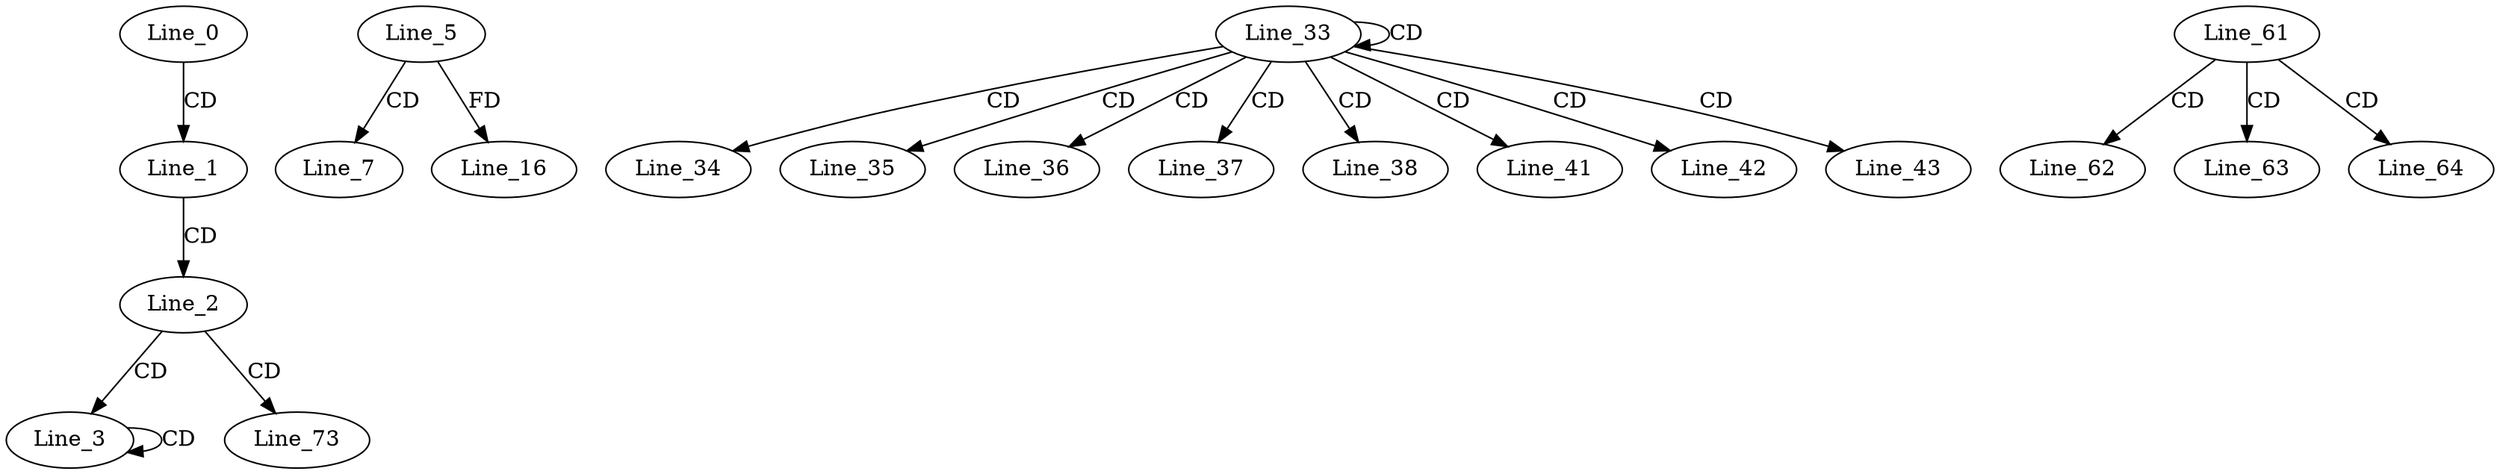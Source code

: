digraph G {
  Line_0;
  Line_1;
  Line_2;
  Line_3;
  Line_3;
  Line_5;
  Line_7;
  Line_5;
  Line_16;
  Line_33;
  Line_33;
  Line_34;
  Line_35;
  Line_36;
  Line_37;
  Line_38;
  Line_41;
  Line_42;
  Line_43;
  Line_61;
  Line_62;
  Line_63;
  Line_64;
  Line_73;
  Line_0 -> Line_1 [ label="CD" ];
  Line_1 -> Line_2 [ label="CD" ];
  Line_2 -> Line_3 [ label="CD" ];
  Line_3 -> Line_3 [ label="CD" ];
  Line_5 -> Line_7 [ label="CD" ];
  Line_5 -> Line_16 [ label="FD" ];
  Line_33 -> Line_33 [ label="CD" ];
  Line_33 -> Line_34 [ label="CD" ];
  Line_33 -> Line_35 [ label="CD" ];
  Line_33 -> Line_36 [ label="CD" ];
  Line_33 -> Line_37 [ label="CD" ];
  Line_33 -> Line_38 [ label="CD" ];
  Line_33 -> Line_41 [ label="CD" ];
  Line_33 -> Line_42 [ label="CD" ];
  Line_33 -> Line_43 [ label="CD" ];
  Line_61 -> Line_62 [ label="CD" ];
  Line_61 -> Line_63 [ label="CD" ];
  Line_61 -> Line_64 [ label="CD" ];
  Line_2 -> Line_73 [ label="CD" ];
}
